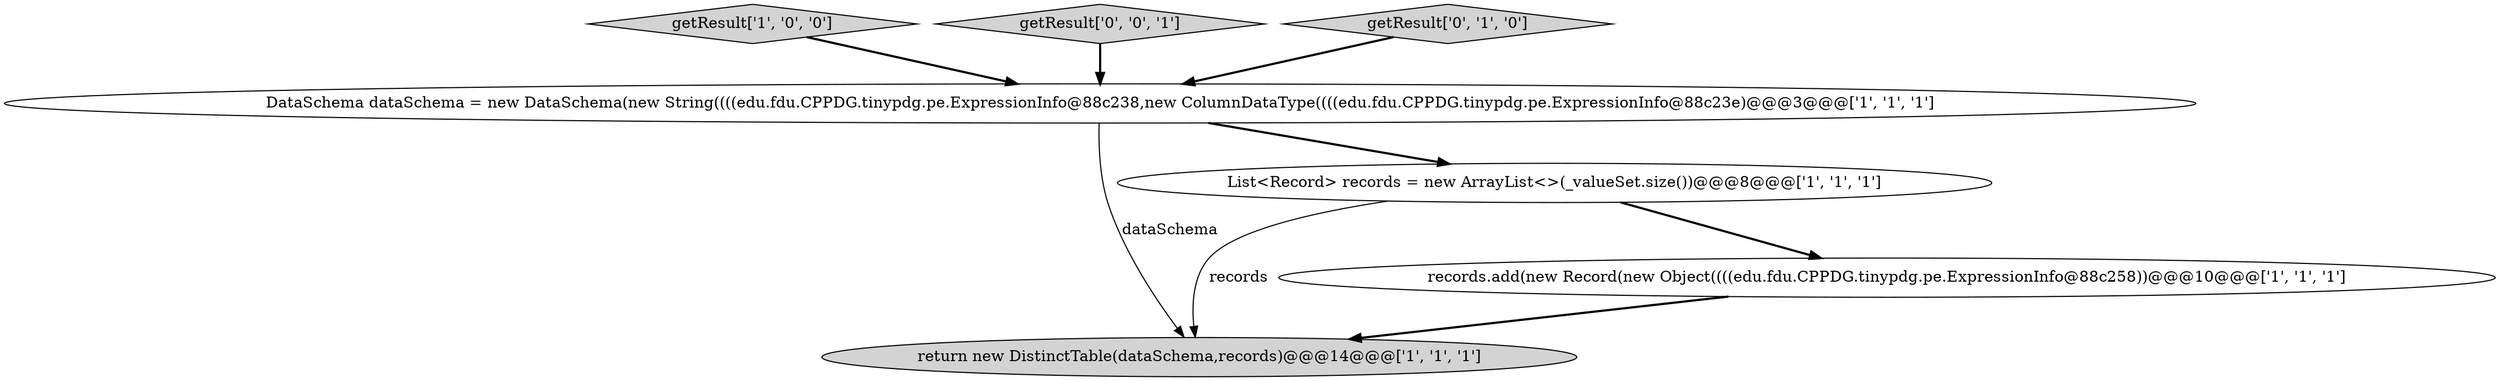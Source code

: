digraph {
1 [style = filled, label = "return new DistinctTable(dataSchema,records)@@@14@@@['1', '1', '1']", fillcolor = lightgray, shape = ellipse image = "AAA0AAABBB1BBB"];
2 [style = filled, label = "DataSchema dataSchema = new DataSchema(new String((((edu.fdu.CPPDG.tinypdg.pe.ExpressionInfo@88c238,new ColumnDataType((((edu.fdu.CPPDG.tinypdg.pe.ExpressionInfo@88c23e)@@@3@@@['1', '1', '1']", fillcolor = white, shape = ellipse image = "AAA0AAABBB1BBB"];
3 [style = filled, label = "getResult['1', '0', '0']", fillcolor = lightgray, shape = diamond image = "AAA0AAABBB1BBB"];
6 [style = filled, label = "getResult['0', '0', '1']", fillcolor = lightgray, shape = diamond image = "AAA0AAABBB3BBB"];
4 [style = filled, label = "List<Record> records = new ArrayList<>(_valueSet.size())@@@8@@@['1', '1', '1']", fillcolor = white, shape = ellipse image = "AAA0AAABBB1BBB"];
5 [style = filled, label = "getResult['0', '1', '0']", fillcolor = lightgray, shape = diamond image = "AAA0AAABBB2BBB"];
0 [style = filled, label = "records.add(new Record(new Object((((edu.fdu.CPPDG.tinypdg.pe.ExpressionInfo@88c258))@@@10@@@['1', '1', '1']", fillcolor = white, shape = ellipse image = "AAA0AAABBB1BBB"];
2->1 [style = solid, label="dataSchema"];
4->1 [style = solid, label="records"];
5->2 [style = bold, label=""];
3->2 [style = bold, label=""];
2->4 [style = bold, label=""];
0->1 [style = bold, label=""];
4->0 [style = bold, label=""];
6->2 [style = bold, label=""];
}

